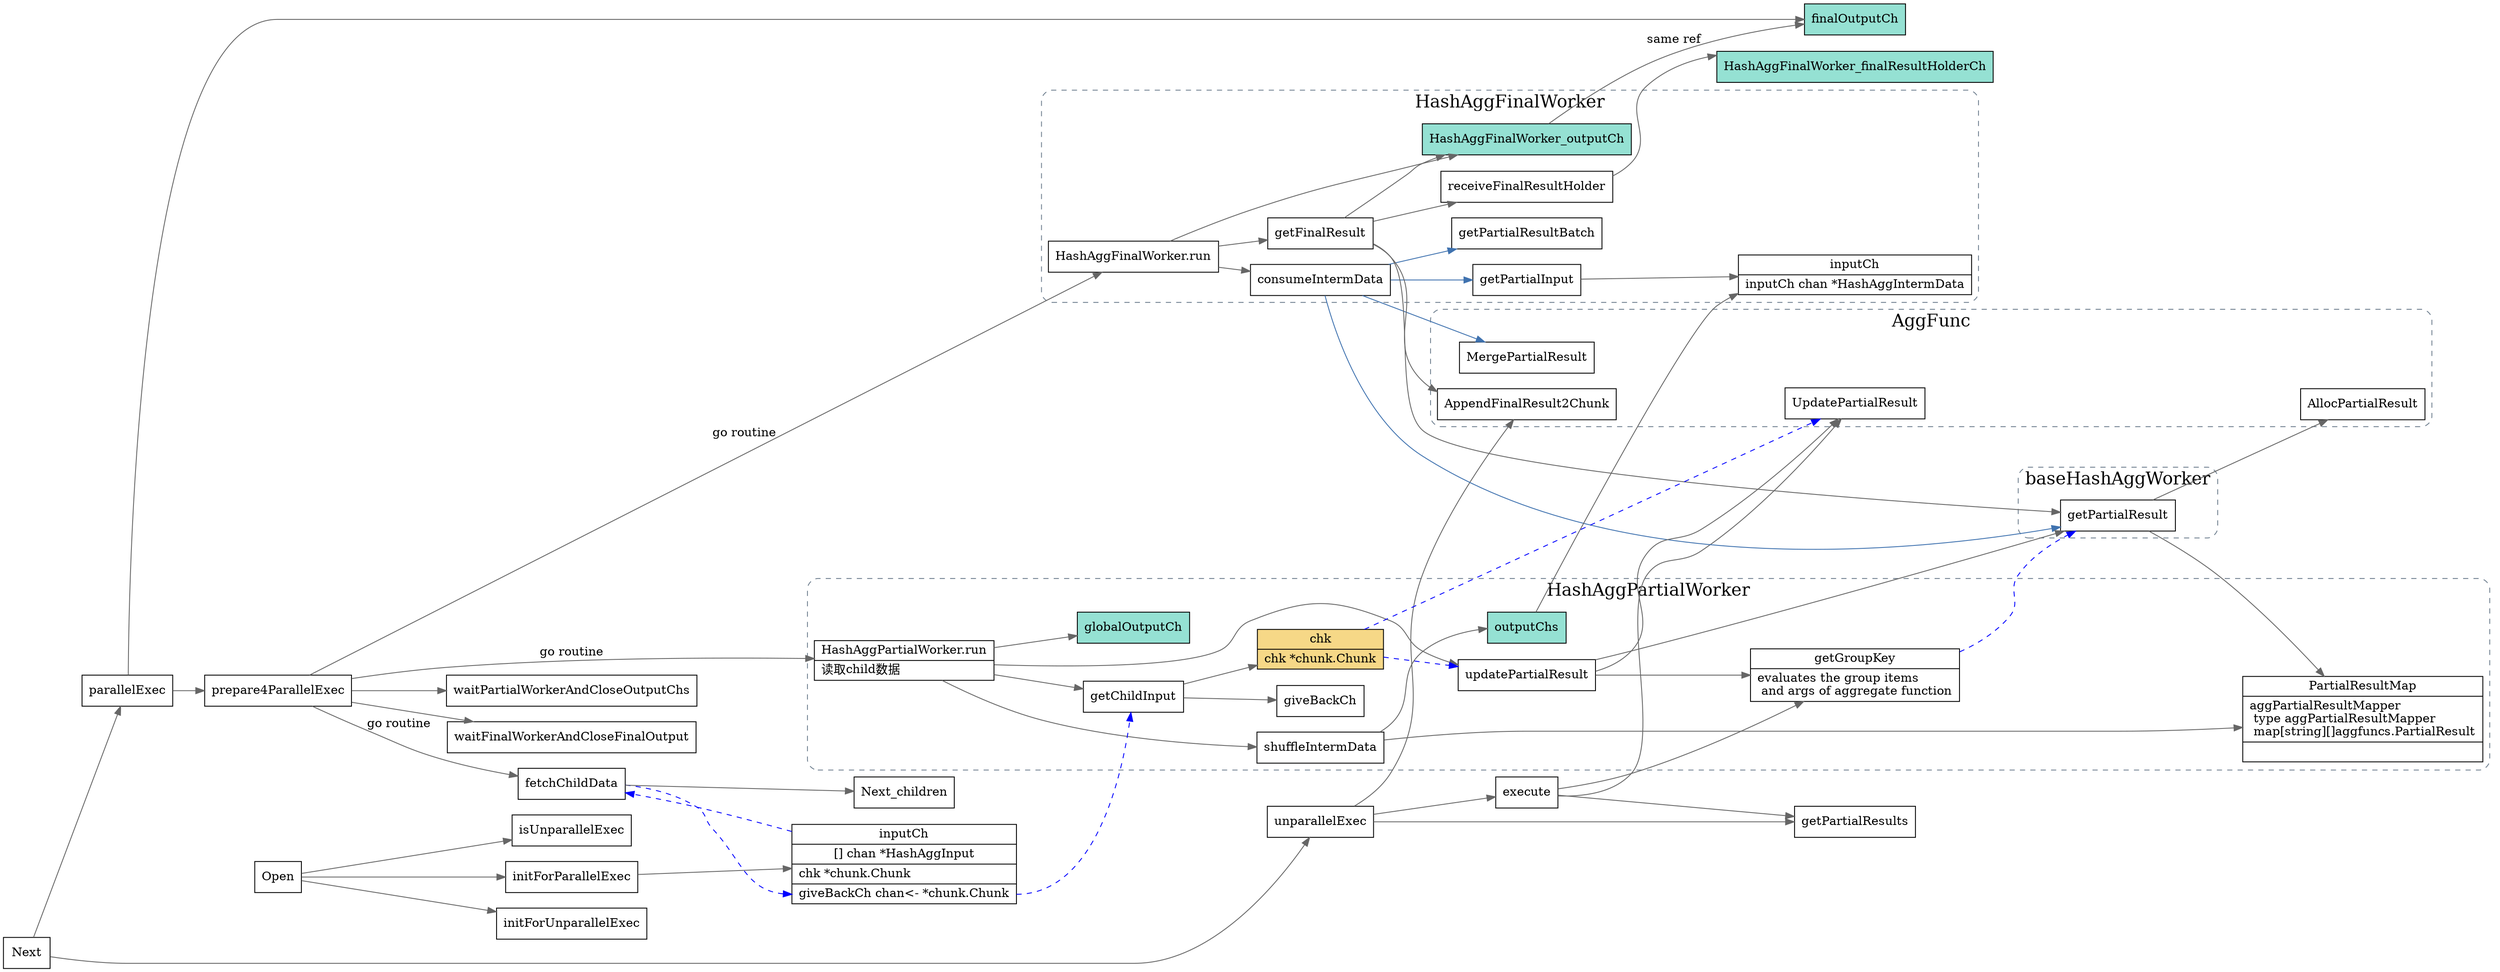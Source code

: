 digraph HashAggExec_Next {
  node[shape=box];
  edge[color=gray40];
  newrank=true;
  rankdir=LR;

  subgraph cluster_AggFunc {
    graph[label="AggFunc";fontsize=20;style="rounded,dashed";color="slategrey"]
    af_UpdatePartialResult[
      shape="record";
      label="{{
        UpdatePartialResult
      }}"];
    AllocPartialResult;
    MergePartialResult;
    AppendFinalResult2Chunk;
  }

  Open -> {
    isUnparallelExec;
    initForParallelExec;
    initForUnparallelExec;
  }
  Next -> {
    unparallelExec;
    parallelExec;
  }
  unparallelExec -> {
    execute;
    getPartialResults;
    AppendFinalResult2Chunk;
  }
  execute -> {
    getGroupKey;
    getPartialResults;
    af_UpdatePartialResult;
  }
  parallelExec -> {
    prepare4ParallelExec;
    finalOutputCh;
  }

  prepare4ParallelExec -> {
    HashAggPartialWorker_run;
    HashAggFinalWorker_run;
    fetchChildData;
  }[label="go routine"];
  prepare4ParallelExec -> {
    waitFinalWorkerAndCloseFinalOutput;
    waitPartialWorkerAndCloseOutputChs;
  }
  subgraph cluster_baseHashAggWorker {
    graph[label="baseHashAggWorker";fontsize=20;style="rounded,dashed";color="slategrey"]
    getPartialResult;
  }

  subgraph cluster_HashAggFinalWorker {
    graph[label="HashAggFinalWorker";fontsize=20;style="rounded,dashed";color="slategrey"]
    HashAggFinalWorker_run[
      shape="record";
      label="{{
        HashAggFinalWorker.run
      }}"];
    HashAggFinalWorker_run -> {
      HashAggFinalWorker_outputCh;
      consumeIntermData;
      getFinalResult;
    }
    consumeIntermData -> {
      getPartialInput;
      getPartialResultBatch;
      getPartialResult;
      MergePartialResult;
    }[color="#3f72af"];

    getFinalResult ->{
      receiveFinalResultHolder;
      getPartialResult;
      HashAggFinalWorker_outputCh;
      AppendFinalResult2Chunk;
    }
    getPartialInput -> HashAggFinalWorker_inputCh;
    HashAggFinalWorker_inputCh[
      shape="record";
      label="{{
        inputCh|
          inputCh chan *HashAggIntermData
      }}"];
    HashAggFinalWorker_outputCh[
      shape="record";
      label="{{
        outputCh
      }}"];
  }
  HashAggFinalWorker_outputCh -> finalOutputCh[label="same ref"];

  receiveFinalResultHolder -> {
    HashAggFinalWorker_finalResultHolderCh;
  }
  initForParallelExec -> {
    inputCh;
  }

  fetchChildData -> {
    Next_children;
  }
  subgraph cluster_HashAggPartialWorker {
    graph[label="HashAggPartialWorker";fontsize=20;style="rounded,dashed";color="slategrey"]
    HashAggPartialWorker_run[
      shape="record";
      label="{{
        HashAggPartialWorker.run\l|
        读取child数据\l
      }}"];
    HashAggPartialWorker_run -> {
      shuffleIntermData;
      getChildInput;
      updatePartialResult;
      globalOutputCh;
    }
    shuffleIntermData -> {
      partialResultMap;
      HashAggPartialWorker_outputChs;
    }
    HashAggPartialWorker_outputChs[
      shape=record;
      style=filled;
      fillcolor="#95e1d3"
      label="{{
        outputChs
      }}"
    ];
    HashAggPartialWorker_outputChs -> HashAggFinalWorker_inputCh;

    getChildInput -> {
      chk;
      giveBackCh;
    }
    chk[
      shape=record;
      style=filled;
      fillcolor="#f6d887";
      label="{{
        chk|
          chk *chunk.Chunk\l
      }}"
    ];

    updatePartialResult -> {
      getGroupKey;
      getPartialResult;
      af_UpdatePartialResult;
    }
    edge[style=dashed;color=blue];
    getGroupKey  -> getPartialResult;
    chk -> updatePartialResult[style=dashed;color=blue]
    chk -> af_UpdatePartialResult;
  }
  getPartialResult -> {
    partialResultMap;
    AllocPartialResult;
  }
  partialResultMap[
    shape="record";
    label="{{
      PartialResultMap|
      aggPartialResultMapper\l
      type aggPartialResultMapper\l
      map[string][]aggfuncs.PartialResult|
    }}"];
  globalOutputCh[
    shape=record;
    style=filled;
    fillcolor="#95e1d3"
    label="{{
      globalOutputCh
    }}"
  ];
  finalOutputCh[
    shape=record;
    style=filled;
    fillcolor="#95e1d3"
    label="{{
      finalOutputCh
    }}"
  ];
  getGroupKey[
    shape="record";
    label="{{
      getGroupKey|
      evaluates the group items \l 
      and args of aggregate function\l
    }}"];

/*
  subgraph cluster_expression {
    graph[label="expression";fontsize=20;style="rounded,dashed";color="slategrey"]
    GetColumn;
    EvalExpr;
    PutColumn;
  }

  getGroupKey -> {
    GetColumn;
    EvalExpr;
    PutColumn;
    HashGroupKey;
  }
  */

  HashAggFinalWorker_outputCh[
    shape=record;
    style=filled;
    fillcolor="#95e1d3"
    label="{{
      HashAggFinalWorker_outputCh
    }}"
  ];
  HashAggFinalWorker_finalResultHolderCh[
    shape=record;
    style=filled;
    fillcolor="#95e1d3"
    label="{{
      HashAggFinalWorker_finalResultHolderCh
    }}"
  ];
  inputCh[
    shape="record";
    label="{{
      inputCh|
      [] chan *HashAggInput|
      chk *chunk.Chunk\l|
      <giveBackCh> giveBackCh chan\<- *chunk.Chunk\l
    }}"];

  edge[style=dashed;color=blue];
  inputCh:giveBackCh -> getChildInput;
  inputCh -> fetchChildData -> inputCh:giveBackCh;
}
